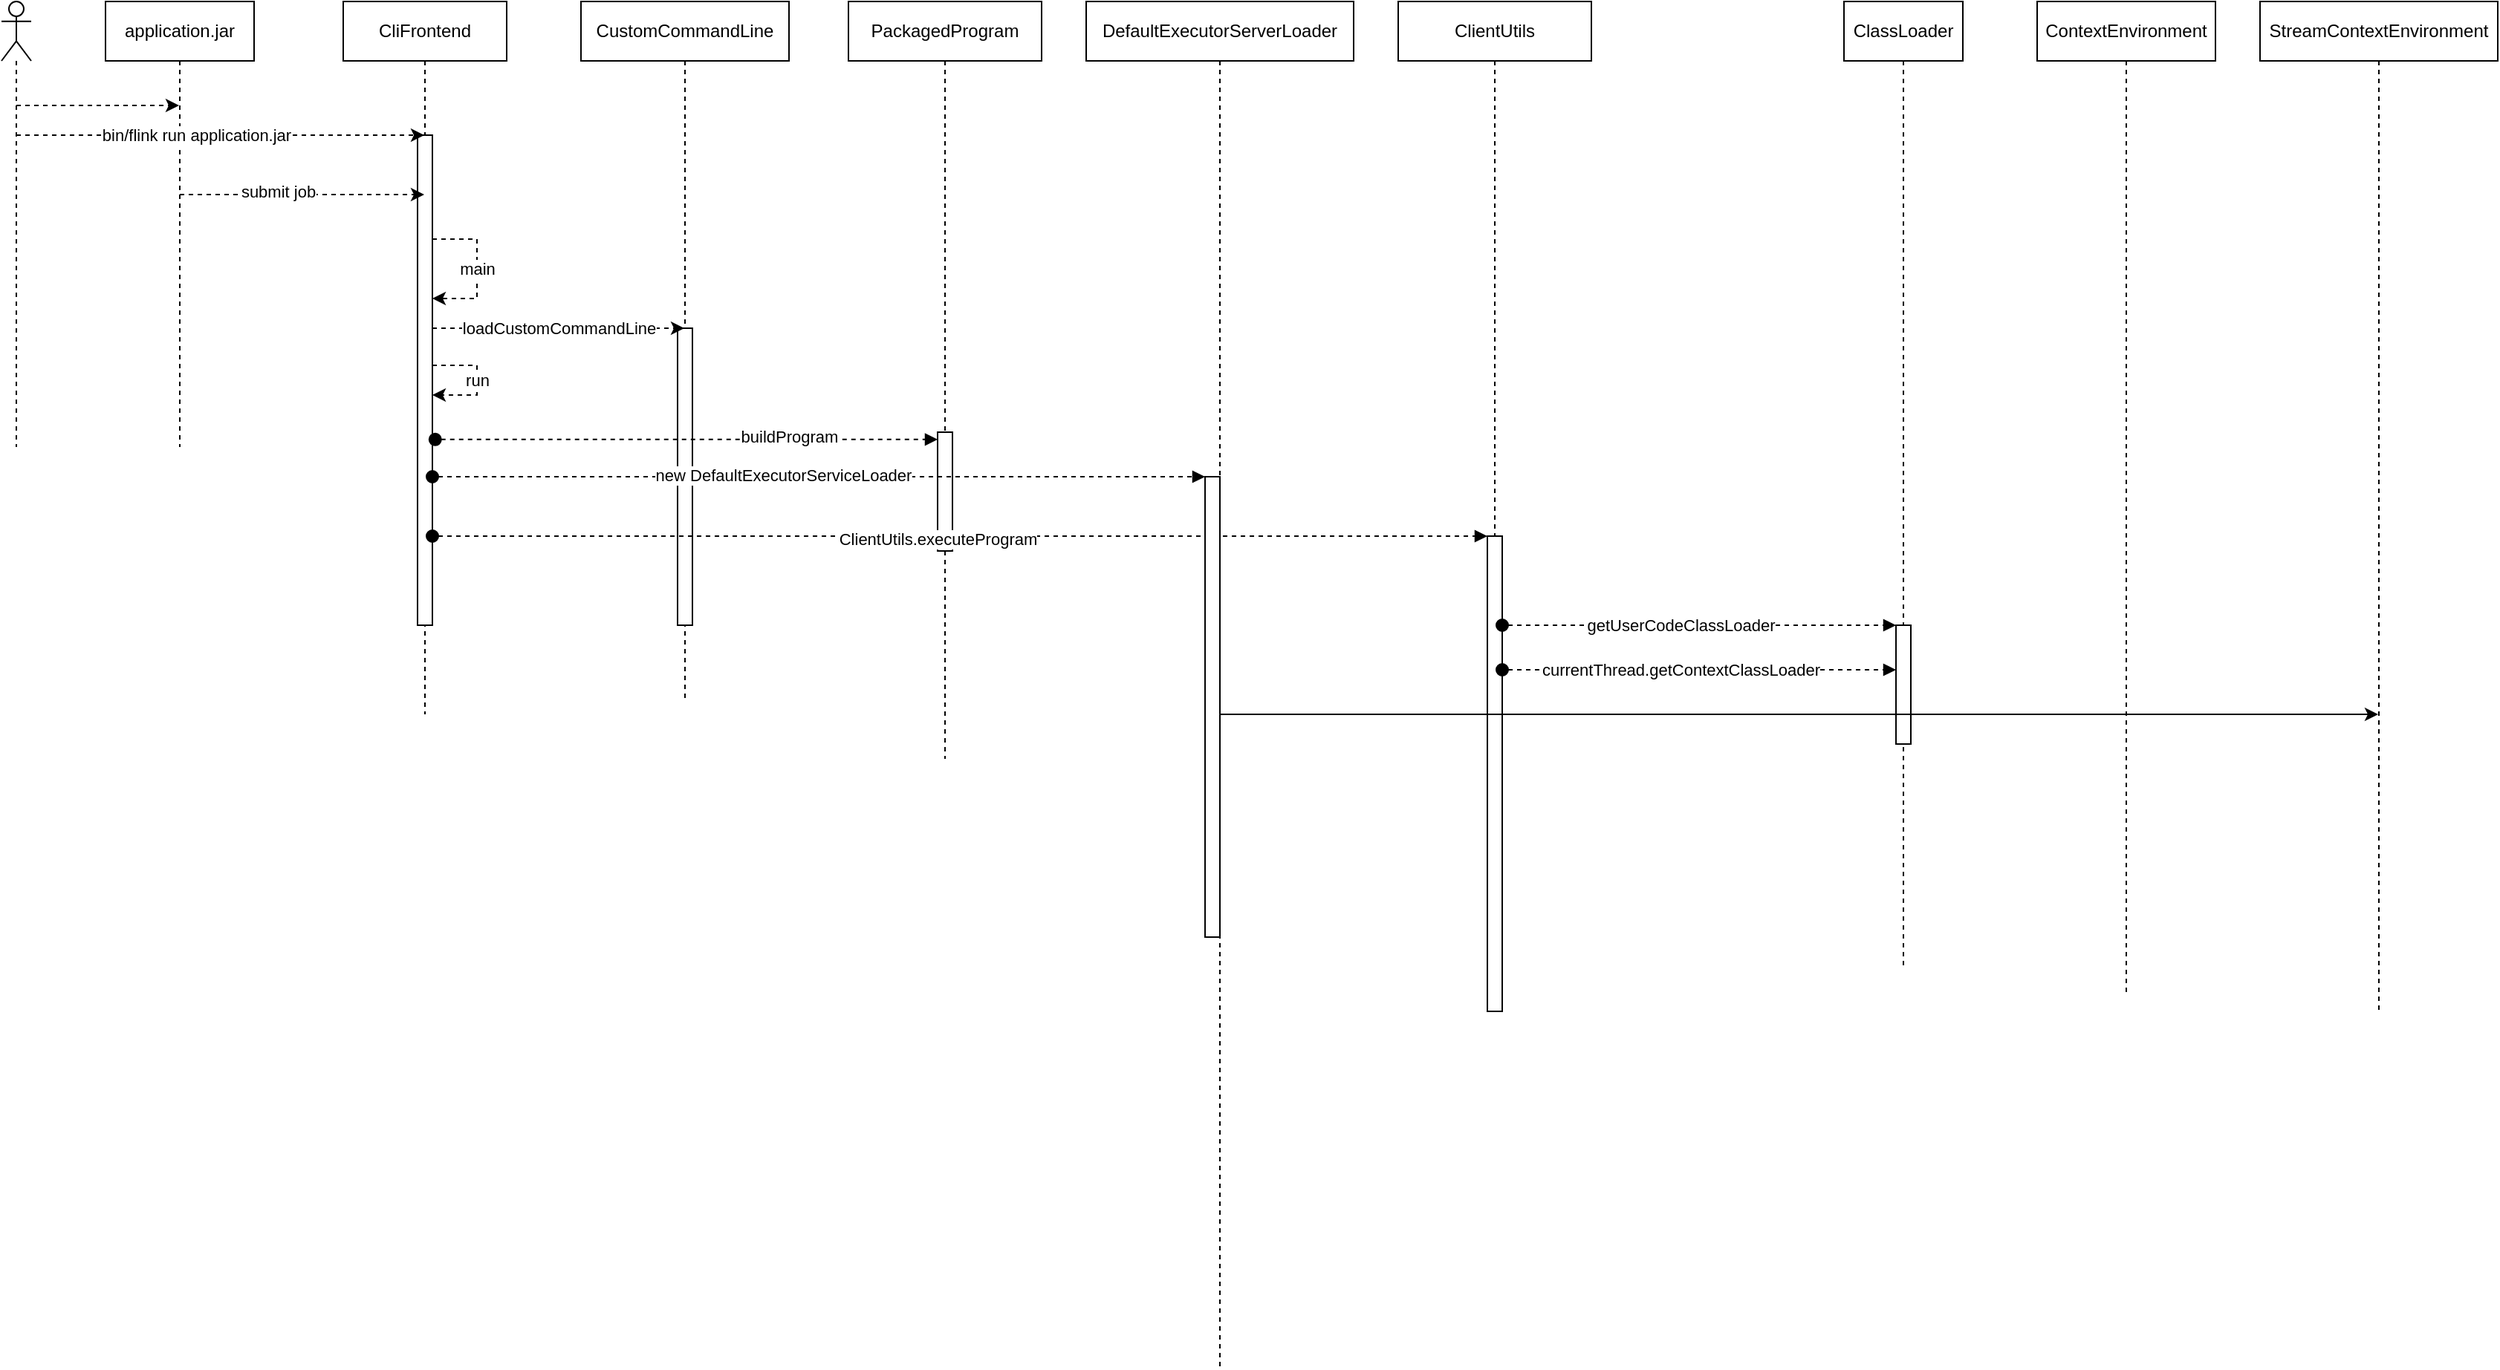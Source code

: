 <mxfile version="15.5.4" type="embed"><diagram id="kgpKYQtTHZ0yAKxKKP6v" name="Page-1"><mxGraphModel dx="1423" dy="721" grid="1" gridSize="10" guides="1" tooltips="1" connect="1" arrows="1" fold="1" page="1" pageScale="1" pageWidth="850" pageHeight="1100" math="0" shadow="0"><root><mxCell id="0"/><mxCell id="1" parent="0"/><mxCell id="RIxhRskH3-DO_gDLUjoZ-39" value="CliFrontend" style="shape=umlLifeline;perimeter=lifelinePerimeter;whiteSpace=wrap;html=1;container=1;collapsible=0;recursiveResize=0;outlineConnect=0;" parent="1" vertex="1"><mxGeometry x="350" y="90" width="110" height="480" as="geometry"/></mxCell><mxCell id="RIxhRskH3-DO_gDLUjoZ-64" style="edgeStyle=none;rounded=0;orthogonalLoop=1;jettySize=auto;html=1;dashed=1;" parent="RIxhRskH3-DO_gDLUjoZ-39" source="RIxhRskH3-DO_gDLUjoZ-46" target="RIxhRskH3-DO_gDLUjoZ-39" edge="1"><mxGeometry relative="1" as="geometry"/></mxCell><mxCell id="RIxhRskH3-DO_gDLUjoZ-65" style="edgeStyle=none;rounded=0;orthogonalLoop=1;jettySize=auto;html=1;dashed=1;" parent="RIxhRskH3-DO_gDLUjoZ-39" source="RIxhRskH3-DO_gDLUjoZ-46" target="RIxhRskH3-DO_gDLUjoZ-39" edge="1"><mxGeometry relative="1" as="geometry"/></mxCell><mxCell id="RIxhRskH3-DO_gDLUjoZ-46" value="" style="html=1;points=[];perimeter=orthogonalPerimeter;" parent="RIxhRskH3-DO_gDLUjoZ-39" vertex="1"><mxGeometry x="50" y="90" width="10" height="330" as="geometry"/></mxCell><mxCell id="RIxhRskH3-DO_gDLUjoZ-58" value="main" style="edgeStyle=none;rounded=0;orthogonalLoop=1;jettySize=auto;html=1;dashed=1;" parent="RIxhRskH3-DO_gDLUjoZ-39" source="RIxhRskH3-DO_gDLUjoZ-46" target="RIxhRskH3-DO_gDLUjoZ-46" edge="1"><mxGeometry relative="1" as="geometry"><Array as="points"><mxPoint x="90" y="160"/><mxPoint x="90" y="200"/><mxPoint x="80" y="200"/></Array></mxGeometry></mxCell><mxCell id="RIxhRskH3-DO_gDLUjoZ-74" value="run" style="edgeStyle=none;rounded=0;orthogonalLoop=1;jettySize=auto;html=1;dashed=1;" parent="RIxhRskH3-DO_gDLUjoZ-39" source="RIxhRskH3-DO_gDLUjoZ-46" target="RIxhRskH3-DO_gDLUjoZ-46" edge="1"><mxGeometry relative="1" as="geometry"><Array as="points"><mxPoint x="90" y="250"/></Array></mxGeometry></mxCell><mxCell id="RIxhRskH3-DO_gDLUjoZ-56" style="edgeStyle=none;rounded=0;orthogonalLoop=1;jettySize=auto;html=1;dashed=1;" parent="1" source="RIxhRskH3-DO_gDLUjoZ-47" target="RIxhRskH3-DO_gDLUjoZ-39" edge="1"><mxGeometry relative="1" as="geometry"><Array as="points"><mxPoint x="330" y="220"/></Array></mxGeometry></mxCell><mxCell id="RIxhRskH3-DO_gDLUjoZ-57" value="submit job" style="edgeLabel;html=1;align=center;verticalAlign=middle;resizable=0;points=[];" parent="RIxhRskH3-DO_gDLUjoZ-56" vertex="1" connectable="0"><mxGeometry x="-0.204" y="2" relative="1" as="geometry"><mxPoint as="offset"/></mxGeometry></mxCell><mxCell id="RIxhRskH3-DO_gDLUjoZ-47" value="application.jar" style="shape=umlLifeline;perimeter=lifelinePerimeter;whiteSpace=wrap;html=1;container=1;collapsible=0;recursiveResize=0;outlineConnect=0;" parent="1" vertex="1"><mxGeometry x="190" y="90" width="100" height="300" as="geometry"/></mxCell><mxCell id="RIxhRskH3-DO_gDLUjoZ-52" style="edgeStyle=none;rounded=0;orthogonalLoop=1;jettySize=auto;html=1;dashed=1;" parent="1" source="RIxhRskH3-DO_gDLUjoZ-51" target="RIxhRskH3-DO_gDLUjoZ-47" edge="1"><mxGeometry relative="1" as="geometry"><mxPoint x="140" y="240" as="sourcePoint"/><Array as="points"><mxPoint x="230" y="160"/></Array></mxGeometry></mxCell><mxCell id="RIxhRskH3-DO_gDLUjoZ-54" style="edgeStyle=none;rounded=0;orthogonalLoop=1;jettySize=auto;html=1;dashed=1;" parent="1" source="RIxhRskH3-DO_gDLUjoZ-51" target="RIxhRskH3-DO_gDLUjoZ-39" edge="1"><mxGeometry relative="1" as="geometry"><mxPoint x="300" y="180" as="targetPoint"/><Array as="points"><mxPoint x="320" y="180"/></Array></mxGeometry></mxCell><mxCell id="RIxhRskH3-DO_gDLUjoZ-55" value="bin/flink run application.jar" style="edgeLabel;html=1;align=center;verticalAlign=middle;resizable=0;points=[];" parent="RIxhRskH3-DO_gDLUjoZ-54" vertex="1" connectable="0"><mxGeometry x="-0.595" y="-3" relative="1" as="geometry"><mxPoint x="65" y="-3" as="offset"/></mxGeometry></mxCell><mxCell id="RIxhRskH3-DO_gDLUjoZ-51" value="" style="shape=umlLifeline;participant=umlActor;perimeter=lifelinePerimeter;whiteSpace=wrap;html=1;container=1;collapsible=0;recursiveResize=0;verticalAlign=top;spacingTop=36;outlineConnect=0;size=40;" parent="1" vertex="1"><mxGeometry x="120" y="90" width="20" height="300" as="geometry"/></mxCell><mxCell id="RIxhRskH3-DO_gDLUjoZ-59" value="CustomCommandLine" style="shape=umlLifeline;perimeter=lifelinePerimeter;whiteSpace=wrap;html=1;container=1;collapsible=0;recursiveResize=0;outlineConnect=0;" parent="1" vertex="1"><mxGeometry x="510" y="90" width="140" height="470" as="geometry"/></mxCell><mxCell id="RIxhRskH3-DO_gDLUjoZ-63" value="" style="html=1;points=[];perimeter=orthogonalPerimeter;labelBackgroundColor=none;" parent="RIxhRskH3-DO_gDLUjoZ-59" vertex="1"><mxGeometry x="65" y="220" width="10" height="200" as="geometry"/></mxCell><mxCell id="RIxhRskH3-DO_gDLUjoZ-62" value="loadCustomCommandLine" style="edgeStyle=none;rounded=0;orthogonalLoop=1;jettySize=auto;html=1;dashed=1;" parent="1" source="RIxhRskH3-DO_gDLUjoZ-46" target="RIxhRskH3-DO_gDLUjoZ-59" edge="1"><mxGeometry relative="1" as="geometry"><Array as="points"><mxPoint x="490" y="310"/></Array></mxGeometry></mxCell><mxCell id="RIxhRskH3-DO_gDLUjoZ-75" value="PackagedProgram" style="shape=umlLifeline;perimeter=lifelinePerimeter;whiteSpace=wrap;html=1;container=1;collapsible=0;recursiveResize=0;outlineConnect=0;labelBackgroundColor=none;" parent="1" vertex="1"><mxGeometry x="690" y="90" width="130" height="510" as="geometry"/></mxCell><mxCell id="RIxhRskH3-DO_gDLUjoZ-79" value="" style="html=1;points=[];perimeter=orthogonalPerimeter;labelBackgroundColor=none;" parent="RIxhRskH3-DO_gDLUjoZ-75" vertex="1"><mxGeometry x="60" y="290" width="10" height="80" as="geometry"/></mxCell><mxCell id="RIxhRskH3-DO_gDLUjoZ-80" value="" style="html=1;verticalAlign=bottom;startArrow=oval;endArrow=block;startSize=8;rounded=0;dashed=1;exitX=1.188;exitY=0.621;exitDx=0;exitDy=0;exitPerimeter=0;" parent="1" source="RIxhRskH3-DO_gDLUjoZ-46" target="RIxhRskH3-DO_gDLUjoZ-79" edge="1"><mxGeometry relative="1" as="geometry"><mxPoint x="420" y="380" as="sourcePoint"/></mxGeometry></mxCell><mxCell id="RIxhRskH3-DO_gDLUjoZ-81" value="buildProgram" style="edgeLabel;html=1;align=center;verticalAlign=middle;resizable=0;points=[];" parent="RIxhRskH3-DO_gDLUjoZ-80" vertex="1" connectable="0"><mxGeometry x="0.406" y="2" relative="1" as="geometry"><mxPoint as="offset"/></mxGeometry></mxCell><mxCell id="RIxhRskH3-DO_gDLUjoZ-82" value="ClientUtils" style="shape=umlLifeline;perimeter=lifelinePerimeter;whiteSpace=wrap;html=1;container=1;collapsible=0;recursiveResize=0;outlineConnect=0;labelBackgroundColor=none;" parent="1" vertex="1"><mxGeometry x="1060" y="90" width="130" height="640" as="geometry"/></mxCell><mxCell id="RIxhRskH3-DO_gDLUjoZ-83" value="" style="html=1;points=[];perimeter=orthogonalPerimeter;labelBackgroundColor=none;" parent="RIxhRskH3-DO_gDLUjoZ-82" vertex="1"><mxGeometry x="60" y="360" width="10" height="320" as="geometry"/></mxCell><mxCell id="RIxhRskH3-DO_gDLUjoZ-84" value="" style="html=1;verticalAlign=bottom;startArrow=oval;endArrow=block;startSize=8;rounded=0;dashed=1;" parent="1" source="RIxhRskH3-DO_gDLUjoZ-46" target="RIxhRskH3-DO_gDLUjoZ-83" edge="1"><mxGeometry relative="1" as="geometry"><mxPoint x="870" y="410" as="sourcePoint"/></mxGeometry></mxCell><mxCell id="RIxhRskH3-DO_gDLUjoZ-85" value="ClientUtils.executeProgram" style="edgeLabel;html=1;align=center;verticalAlign=middle;resizable=0;points=[];" parent="RIxhRskH3-DO_gDLUjoZ-84" vertex="1" connectable="0"><mxGeometry x="-0.043" y="-2" relative="1" as="geometry"><mxPoint as="offset"/></mxGeometry></mxCell><mxCell id="RIxhRskH3-DO_gDLUjoZ-86" value="ClassLoader" style="shape=umlLifeline;perimeter=lifelinePerimeter;whiteSpace=wrap;html=1;container=1;collapsible=0;recursiveResize=0;outlineConnect=0;labelBackgroundColor=none;" parent="1" vertex="1"><mxGeometry x="1360" y="90" width="80" height="650" as="geometry"/></mxCell><mxCell id="RIxhRskH3-DO_gDLUjoZ-87" value="" style="html=1;points=[];perimeter=orthogonalPerimeter;labelBackgroundColor=none;" parent="RIxhRskH3-DO_gDLUjoZ-86" vertex="1"><mxGeometry x="35" y="420" width="10" height="80" as="geometry"/></mxCell><mxCell id="RIxhRskH3-DO_gDLUjoZ-88" value="" style="html=1;verticalAlign=bottom;startArrow=oval;endArrow=block;startSize=8;rounded=0;dashed=1;" parent="1" target="RIxhRskH3-DO_gDLUjoZ-87" edge="1"><mxGeometry relative="1" as="geometry"><mxPoint x="1130" y="510" as="sourcePoint"/><Array as="points"><mxPoint x="1200" y="510"/></Array></mxGeometry></mxCell><mxCell id="RIxhRskH3-DO_gDLUjoZ-89" value="getUserCodeClassLoader" style="edgeLabel;html=1;align=center;verticalAlign=middle;resizable=0;points=[];" parent="RIxhRskH3-DO_gDLUjoZ-88" vertex="1" connectable="0"><mxGeometry x="-0.2" relative="1" as="geometry"><mxPoint x="14" as="offset"/></mxGeometry></mxCell><mxCell id="RIxhRskH3-DO_gDLUjoZ-93" value="ContextEnvironment" style="shape=umlLifeline;perimeter=lifelinePerimeter;whiteSpace=wrap;html=1;container=1;collapsible=0;recursiveResize=0;outlineConnect=0;labelBackgroundColor=none;" parent="1" vertex="1"><mxGeometry x="1490" y="90" width="120" height="670" as="geometry"/></mxCell><mxCell id="RIxhRskH3-DO_gDLUjoZ-94" value="StreamContextEnvironment" style="shape=umlLifeline;perimeter=lifelinePerimeter;whiteSpace=wrap;html=1;container=1;collapsible=0;recursiveResize=0;outlineConnect=0;labelBackgroundColor=none;" parent="1" vertex="1"><mxGeometry x="1640" y="90" width="160" height="680" as="geometry"/></mxCell><mxCell id="RIxhRskH3-DO_gDLUjoZ-97" value="DefaultExecutorServerLoader" style="shape=umlLifeline;perimeter=lifelinePerimeter;whiteSpace=wrap;html=1;container=1;collapsible=0;recursiveResize=0;outlineConnect=0;labelBackgroundColor=none;" parent="1" vertex="1"><mxGeometry x="850" y="90" width="180" height="920" as="geometry"/></mxCell><mxCell id="RIxhRskH3-DO_gDLUjoZ-99" value="" style="html=1;points=[];perimeter=orthogonalPerimeter;labelBackgroundColor=none;" parent="RIxhRskH3-DO_gDLUjoZ-97" vertex="1"><mxGeometry x="80" y="320" width="10" height="310" as="geometry"/></mxCell><mxCell id="RIxhRskH3-DO_gDLUjoZ-100" value="" style="html=1;verticalAlign=bottom;startArrow=oval;endArrow=block;startSize=8;rounded=0;dashed=1;" parent="1" target="RIxhRskH3-DO_gDLUjoZ-99" edge="1"><mxGeometry relative="1" as="geometry"><mxPoint x="410" y="410" as="sourcePoint"/></mxGeometry></mxCell><mxCell id="RIxhRskH3-DO_gDLUjoZ-101" value="new DefaultExecutorServiceLoader" style="edgeLabel;html=1;align=center;verticalAlign=middle;resizable=0;points=[];" parent="RIxhRskH3-DO_gDLUjoZ-100" vertex="1" connectable="0"><mxGeometry x="-0.092" y="1" relative="1" as="geometry"><mxPoint as="offset"/></mxGeometry></mxCell><mxCell id="RIxhRskH3-DO_gDLUjoZ-102" value="" style="html=1;verticalAlign=bottom;startArrow=oval;endArrow=block;startSize=8;rounded=0;dashed=1;" parent="1" edge="1"><mxGeometry relative="1" as="geometry"><mxPoint x="1130" y="540" as="sourcePoint"/><mxPoint x="1395" y="540" as="targetPoint"/><Array as="points"><mxPoint x="1200" y="540"/></Array></mxGeometry></mxCell><mxCell id="RIxhRskH3-DO_gDLUjoZ-103" value="currentThread.getContextClassLoader" style="edgeLabel;html=1;align=center;verticalAlign=middle;resizable=0;points=[];" parent="RIxhRskH3-DO_gDLUjoZ-102" vertex="1" connectable="0"><mxGeometry x="-0.2" relative="1" as="geometry"><mxPoint x="14" as="offset"/></mxGeometry></mxCell><mxCell id="2" style="rounded=0;orthogonalLoop=1;jettySize=auto;html=1;" edge="1" parent="1" source="RIxhRskH3-DO_gDLUjoZ-99" target="RIxhRskH3-DO_gDLUjoZ-94"><mxGeometry relative="1" as="geometry"><Array as="points"><mxPoint x="1310" y="570"/><mxPoint x="1370" y="570"/></Array></mxGeometry></mxCell></root></mxGraphModel></diagram></mxfile>